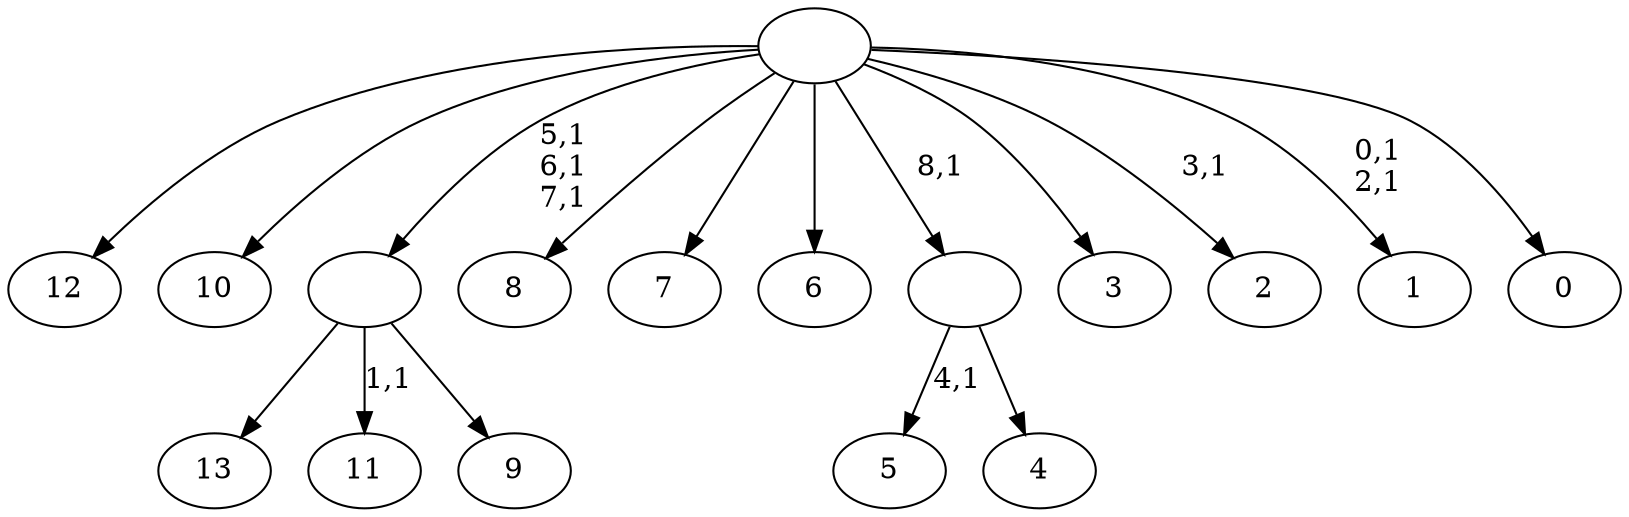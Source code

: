 digraph T {
	23 [label="13"]
	22 [label="12"]
	21 [label="11"]
	19 [label="10"]
	18 [label="9"]
	17 [label=""]
	14 [label="8"]
	13 [label="7"]
	12 [label="6"]
	11 [label="5"]
	9 [label="4"]
	8 [label=""]
	7 [label="3"]
	6 [label="2"]
	4 [label="1"]
	1 [label="0"]
	0 [label=""]
	17 -> 21 [label="1,1"]
	17 -> 23 [label=""]
	17 -> 18 [label=""]
	8 -> 11 [label="4,1"]
	8 -> 9 [label=""]
	0 -> 4 [label="0,1\n2,1"]
	0 -> 6 [label="3,1"]
	0 -> 17 [label="5,1\n6,1\n7,1"]
	0 -> 22 [label=""]
	0 -> 19 [label=""]
	0 -> 14 [label=""]
	0 -> 13 [label=""]
	0 -> 12 [label=""]
	0 -> 8 [label="8,1"]
	0 -> 7 [label=""]
	0 -> 1 [label=""]
}
